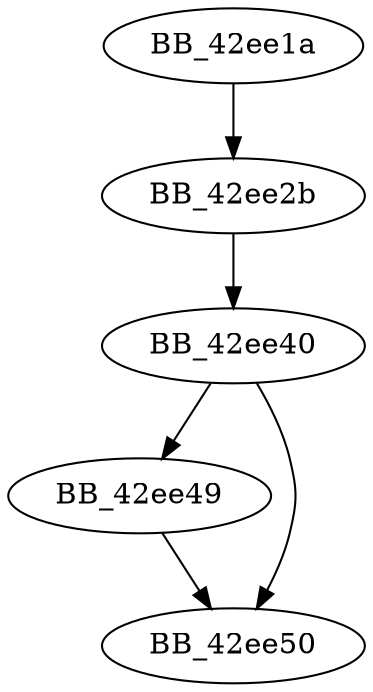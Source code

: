 DiGraph ___crtGetLocaleInfoA{
BB_42ee1a->BB_42ee2b
BB_42ee2b->BB_42ee40
BB_42ee40->BB_42ee49
BB_42ee40->BB_42ee50
BB_42ee49->BB_42ee50
}
